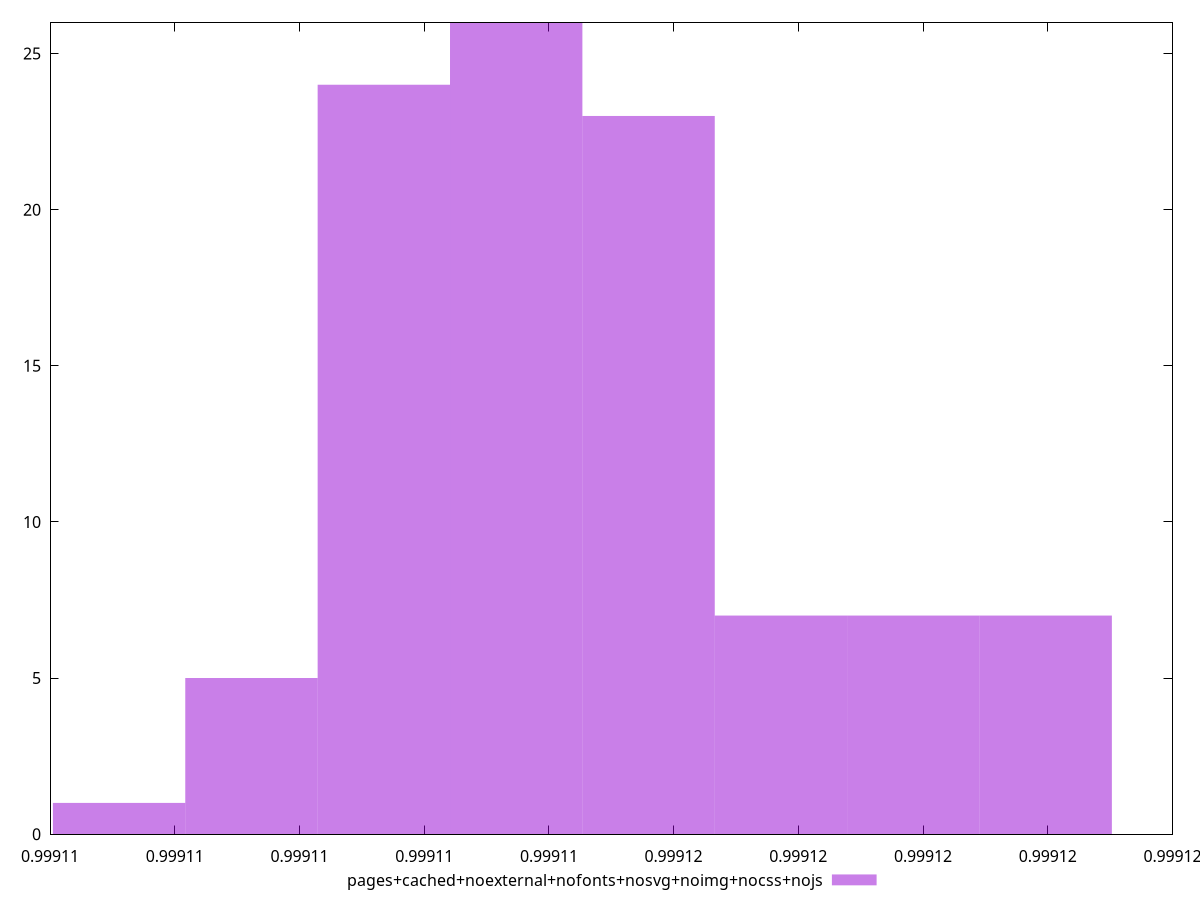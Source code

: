 $_pagesCachedNoexternalNofontsNosvgNoimgNocssNojs <<EOF
0.9991113530998045 24
0.9991198438364838 7
0.9991155984681441 23
0.9991219665206535 7
0.9991134757839742 26
0.9991071077314648 1
0.9991092304156347 5
0.9991177211523139 7
EOF
set key outside below
set terminal pngcairo
set output "report_00004_2020-11-02T20-21-41.718Z/first-cpu-idle/pages+cached+noexternal+nofonts+nosvg+noimg+nocss+nojs//hist.png"
set yrange [0:26]
set boxwidth 0.0000021226841698123885
set style fill transparent solid 0.5 noborder
plot $_pagesCachedNoexternalNofontsNosvgNoimgNocssNojs title "pages+cached+noexternal+nofonts+nosvg+noimg+nocss+nojs" with boxes ,